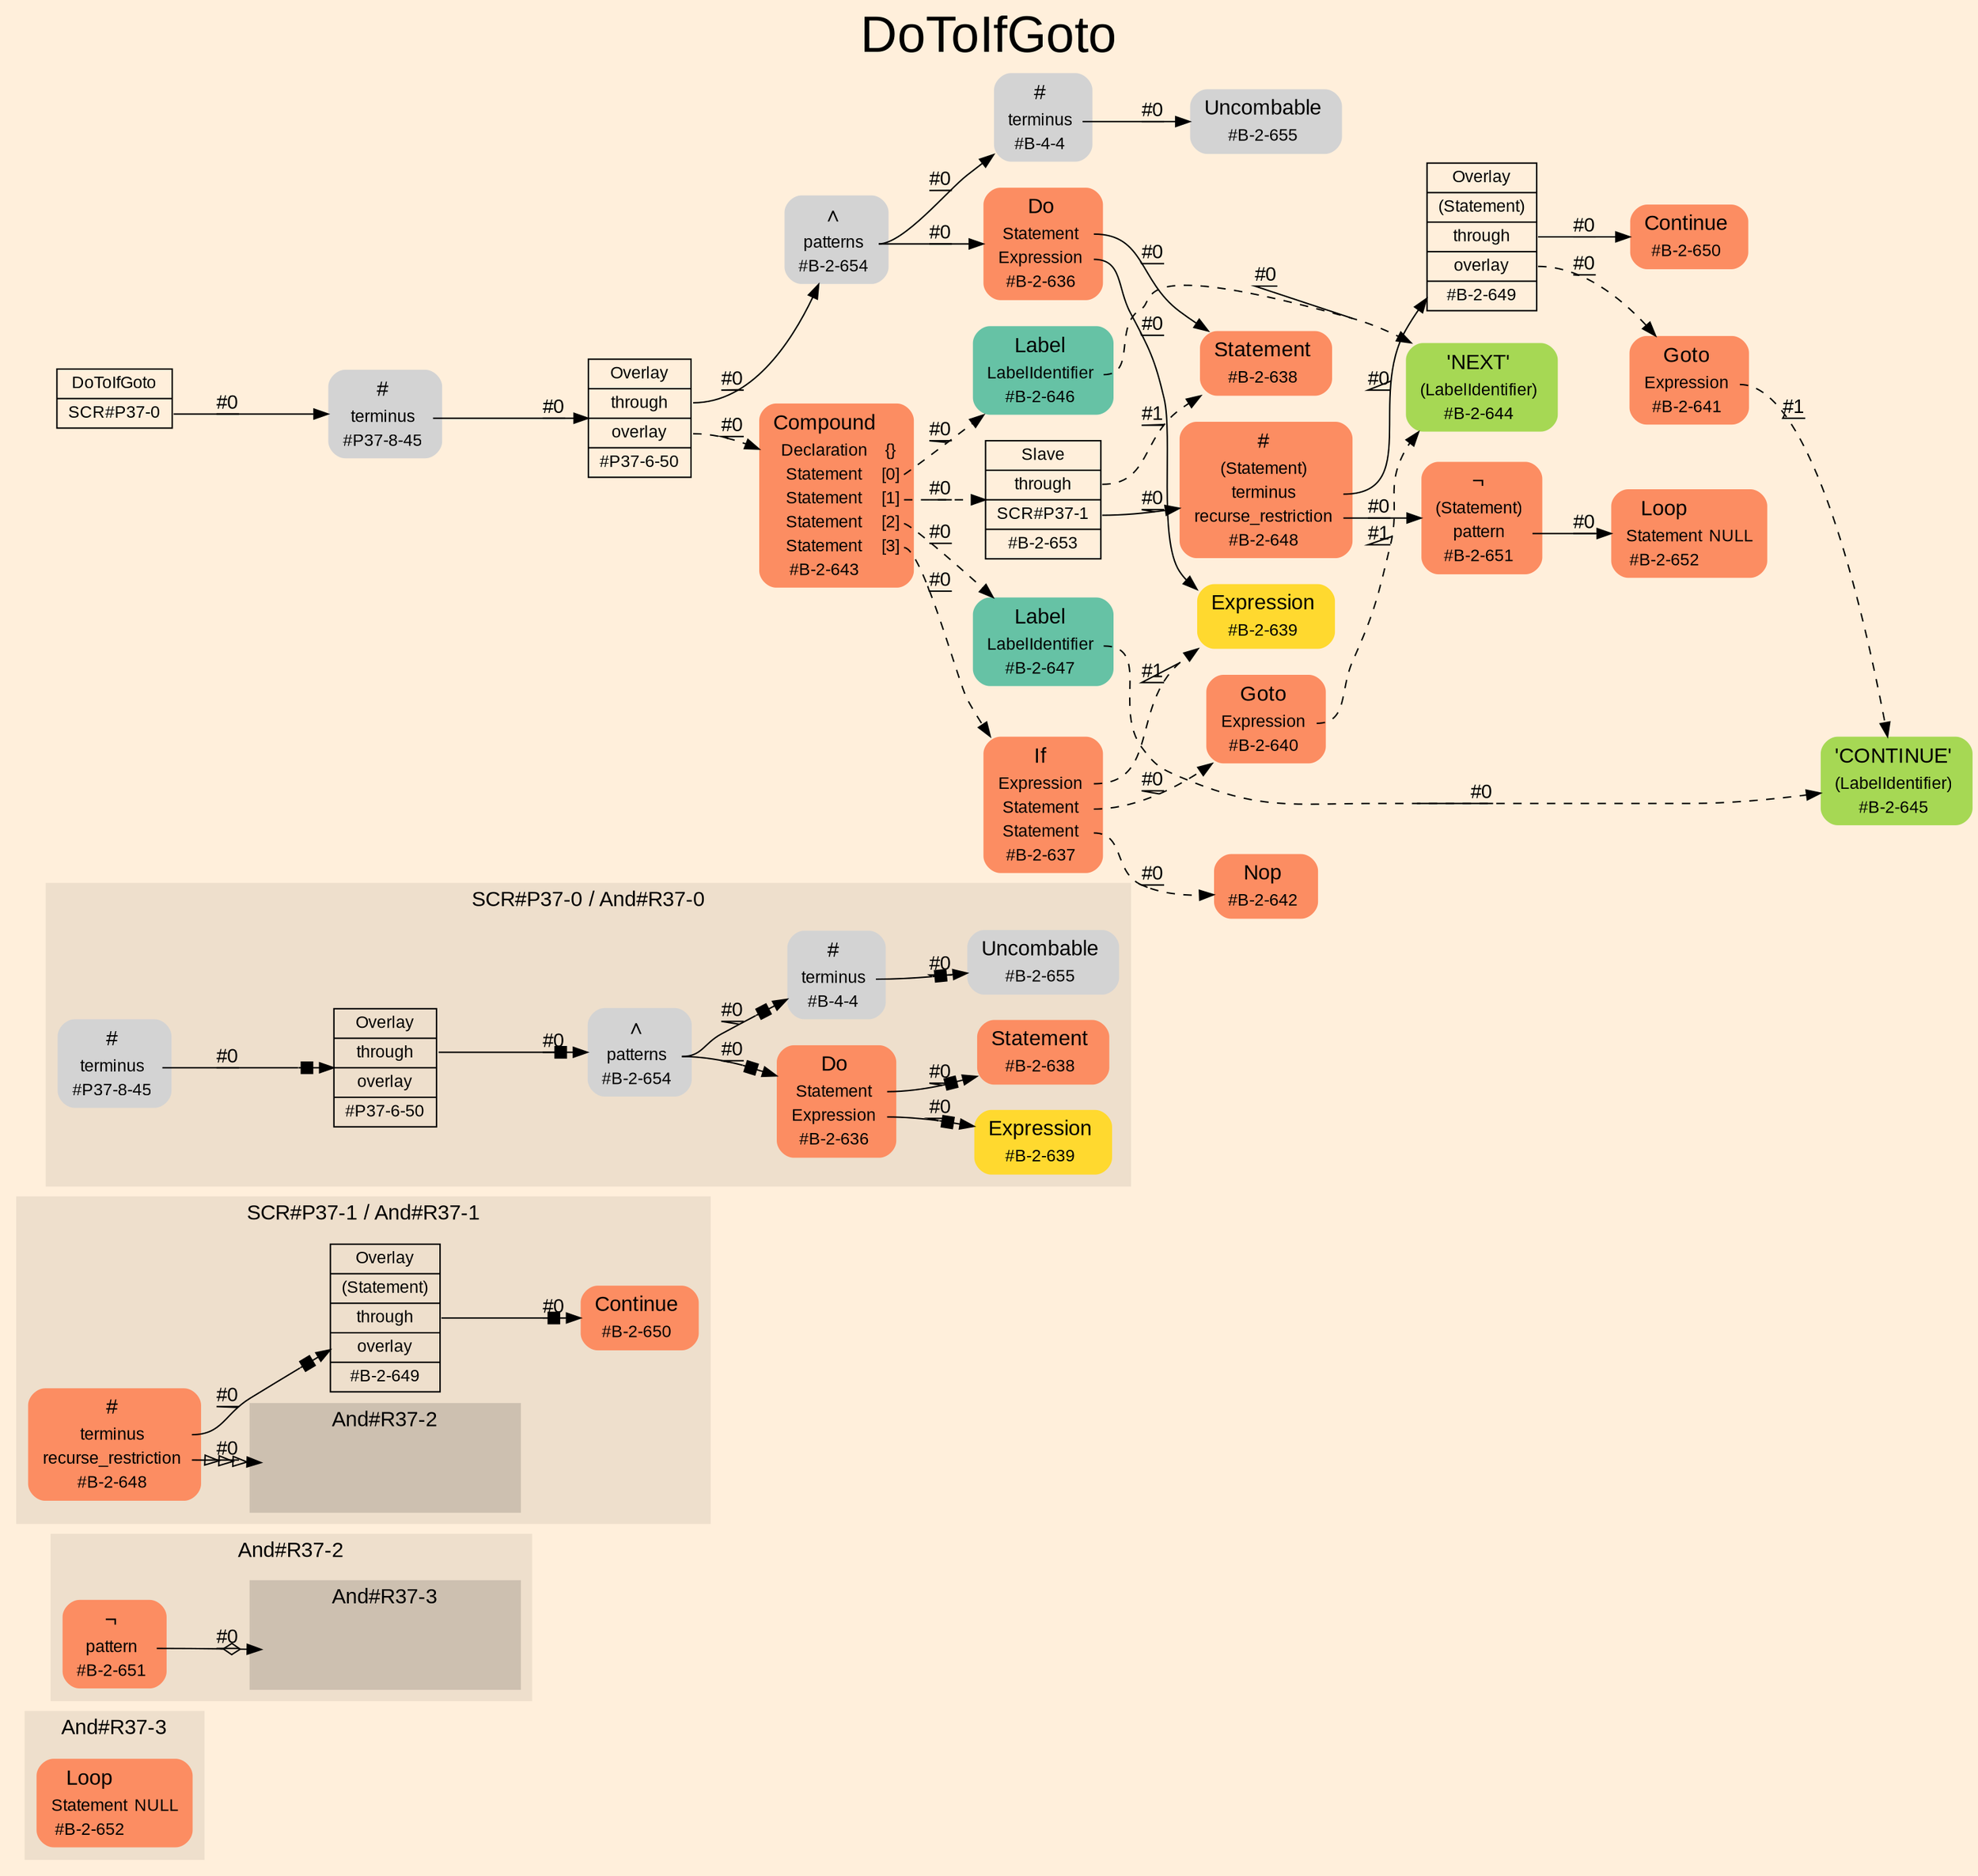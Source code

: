 digraph "DoToIfGoto" {
label = "DoToIfGoto"
labelloc = t
fontsize = "36"
graph [
    rankdir = "LR"
    ranksep = 0.3
    bgcolor = antiquewhite1
    color = black
    fontcolor = black
    fontname = "Arial"
];
node [
    fontname = "Arial"
];
edge [
    fontname = "Arial"
];

// -------------------- figure And#R37-3 --------------------
subgraph "clusterAnd#R37-3" {
    label = "And#R37-3"
    style = "filled"
    color = antiquewhite2
    fontsize = "15"
    "And#R37-3[#B-2-652]" [
        shape = "plaintext"
        fillcolor = "/set28/2"
        label = <<TABLE BORDER="0" CELLBORDER="0" CELLSPACING="0">
         <TR><TD><FONT POINT-SIZE="15.0">Loop</FONT></TD><TD></TD></TR>
         <TR><TD>Statement</TD><TD PORT="port0">NULL</TD></TR>
         <TR><TD>#B-2-652</TD><TD PORT="port1"></TD></TR>
        </TABLE>>
        style = "rounded,filled"
        fontsize = "12"
    ];
    
}


// -------------------- figure And#R37-2 --------------------
subgraph "clusterAnd#R37-2" {
    label = "And#R37-2"
    style = "filled"
    color = antiquewhite2
    fontsize = "15"
    "And#R37-2[#B-2-651]" [
        shape = "plaintext"
        fillcolor = "/set28/2"
        label = <<TABLE BORDER="0" CELLBORDER="0" CELLSPACING="0">
         <TR><TD><FONT POINT-SIZE="15.0">¬</FONT></TD><TD></TD></TR>
         <TR><TD>pattern</TD><TD PORT="port0"></TD></TR>
         <TR><TD>#B-2-651</TD><TD PORT="port1"></TD></TR>
        </TABLE>>
        style = "rounded,filled"
        fontsize = "12"
    ];
    
    subgraph "clusterAnd#R37-2[And#R37-3]" {
        label = "And#R37-3"
        style = "filled"
        color = antiquewhite3
        fontsize = "15"
        "#0->And#R37-2[#B-2-652]" [
            shape = "none"
            style = "invisible"
        ];
        
    }
    
}


// -------------------- figure And#R37-1 --------------------
subgraph "clusterAnd#R37-1" {
    label = "SCR#P37-1 / And#R37-1"
    style = "filled"
    color = antiquewhite2
    fontsize = "15"
    "And#R37-1[#B-2-648]" [
        shape = "plaintext"
        fillcolor = "/set28/2"
        label = <<TABLE BORDER="0" CELLBORDER="0" CELLSPACING="0">
         <TR><TD><FONT POINT-SIZE="15.0">#</FONT></TD><TD></TD></TR>
         <TR><TD>terminus</TD><TD PORT="port0"></TD></TR>
         <TR><TD>recurse_restriction</TD><TD PORT="port1"></TD></TR>
         <TR><TD>#B-2-648</TD><TD PORT="port2"></TD></TR>
        </TABLE>>
        style = "rounded,filled"
        fontsize = "12"
    ];
    
    "And#R37-1[#B-2-649]" [
        shape = "record"
        fillcolor = antiquewhite2
        label = "<fixed> Overlay | <port0> (Statement) | <port1> through | <port2> overlay | <port3> #B-2-649"
        style = "filled"
        fontsize = "12"
        color = black
        fontcolor = black
    ];
    
    "And#R37-1[#B-2-650]" [
        shape = "plaintext"
        fillcolor = "/set28/2"
        label = <<TABLE BORDER="0" CELLBORDER="0" CELLSPACING="0">
         <TR><TD><FONT POINT-SIZE="15.0">Continue</FONT></TD><TD></TD></TR>
         <TR><TD>#B-2-650</TD><TD PORT="port0"></TD></TR>
        </TABLE>>
        style = "rounded,filled"
        fontsize = "12"
    ];
    
    subgraph "clusterAnd#R37-1[And#R37-2]" {
        label = "And#R37-2"
        style = "filled"
        color = antiquewhite3
        fontsize = "15"
        "#0->And#R37-1[#B-2-651]" [
            shape = "none"
            style = "invisible"
        ];
        
    }
    
}


// -------------------- figure And#R37-0 --------------------
subgraph "clusterAnd#R37-0" {
    label = "SCR#P37-0 / And#R37-0"
    style = "filled"
    color = antiquewhite2
    fontsize = "15"
    "And#R37-0[#B-2-636]" [
        shape = "plaintext"
        fillcolor = "/set28/2"
        label = <<TABLE BORDER="0" CELLBORDER="0" CELLSPACING="0">
         <TR><TD><FONT POINT-SIZE="15.0">Do</FONT></TD><TD></TD></TR>
         <TR><TD>Statement</TD><TD PORT="port0"></TD></TR>
         <TR><TD>Expression</TD><TD PORT="port1"></TD></TR>
         <TR><TD>#B-2-636</TD><TD PORT="port2"></TD></TR>
        </TABLE>>
        style = "rounded,filled"
        fontsize = "12"
    ];
    
    "And#R37-0[#B-2-638]" [
        shape = "plaintext"
        fillcolor = "/set28/2"
        label = <<TABLE BORDER="0" CELLBORDER="0" CELLSPACING="0">
         <TR><TD><FONT POINT-SIZE="15.0">Statement</FONT></TD><TD></TD></TR>
         <TR><TD>#B-2-638</TD><TD PORT="port0"></TD></TR>
        </TABLE>>
        style = "rounded,filled"
        fontsize = "12"
    ];
    
    "And#R37-0[#B-2-639]" [
        shape = "plaintext"
        fillcolor = "/set28/6"
        label = <<TABLE BORDER="0" CELLBORDER="0" CELLSPACING="0">
         <TR><TD><FONT POINT-SIZE="15.0">Expression</FONT></TD><TD></TD></TR>
         <TR><TD>#B-2-639</TD><TD PORT="port0"></TD></TR>
        </TABLE>>
        style = "rounded,filled"
        fontsize = "12"
    ];
    
    "And#R37-0[#B-2-654]" [
        shape = "plaintext"
        label = <<TABLE BORDER="0" CELLBORDER="0" CELLSPACING="0">
         <TR><TD><FONT POINT-SIZE="15.0">∧</FONT></TD><TD></TD></TR>
         <TR><TD>patterns</TD><TD PORT="port0"></TD></TR>
         <TR><TD>#B-2-654</TD><TD PORT="port1"></TD></TR>
        </TABLE>>
        style = "rounded,filled"
        fontsize = "12"
    ];
    
    "And#R37-0[#B-4-4]" [
        shape = "plaintext"
        label = <<TABLE BORDER="0" CELLBORDER="0" CELLSPACING="0">
         <TR><TD><FONT POINT-SIZE="15.0">#</FONT></TD><TD></TD></TR>
         <TR><TD>terminus</TD><TD PORT="port0"></TD></TR>
         <TR><TD>#B-4-4</TD><TD PORT="port1"></TD></TR>
        </TABLE>>
        style = "rounded,filled"
        fontsize = "12"
    ];
    
    "And#R37-0[#B-2-655]" [
        shape = "plaintext"
        label = <<TABLE BORDER="0" CELLBORDER="0" CELLSPACING="0">
         <TR><TD><FONT POINT-SIZE="15.0">Uncombable</FONT></TD><TD></TD></TR>
         <TR><TD>#B-2-655</TD><TD PORT="port0"></TD></TR>
        </TABLE>>
        style = "rounded,filled"
        fontsize = "12"
    ];
    
    "And#R37-0[#P37-6-50]" [
        shape = "record"
        fillcolor = antiquewhite2
        label = "<fixed> Overlay | <port0> through | <port1> overlay | <port2> #P37-6-50"
        style = "filled"
        fontsize = "12"
        color = black
        fontcolor = black
    ];
    
    "And#R37-0[#P37-8-45]" [
        shape = "plaintext"
        label = <<TABLE BORDER="0" CELLBORDER="0" CELLSPACING="0">
         <TR><TD><FONT POINT-SIZE="15.0">#</FONT></TD><TD></TD></TR>
         <TR><TD>terminus</TD><TD PORT="port0"></TD></TR>
         <TR><TD>#P37-8-45</TD><TD PORT="port1"></TD></TR>
        </TABLE>>
        style = "rounded,filled"
        fontsize = "12"
    ];
    
}


// -------------------- transformation figure --------------------
"CR#P37-0" [
    shape = "record"
    fillcolor = antiquewhite1
    label = "<fixed> DoToIfGoto | <port0> SCR#P37-0"
    style = "filled"
    fontsize = "12"
    color = black
    fontcolor = black
];

"#P37-8-45" [
    shape = "plaintext"
    label = <<TABLE BORDER="0" CELLBORDER="0" CELLSPACING="0">
     <TR><TD><FONT POINT-SIZE="15.0">#</FONT></TD><TD></TD></TR>
     <TR><TD>terminus</TD><TD PORT="port0"></TD></TR>
     <TR><TD>#P37-8-45</TD><TD PORT="port1"></TD></TR>
    </TABLE>>
    style = "rounded,filled"
    fontsize = "12"
];

"#P37-6-50" [
    shape = "record"
    fillcolor = antiquewhite1
    label = "<fixed> Overlay | <port0> through | <port1> overlay | <port2> #P37-6-50"
    style = "filled"
    fontsize = "12"
    color = black
    fontcolor = black
];

"#B-2-654" [
    shape = "plaintext"
    label = <<TABLE BORDER="0" CELLBORDER="0" CELLSPACING="0">
     <TR><TD><FONT POINT-SIZE="15.0">∧</FONT></TD><TD></TD></TR>
     <TR><TD>patterns</TD><TD PORT="port0"></TD></TR>
     <TR><TD>#B-2-654</TD><TD PORT="port1"></TD></TR>
    </TABLE>>
    style = "rounded,filled"
    fontsize = "12"
];

"#B-2-636" [
    shape = "plaintext"
    fillcolor = "/set28/2"
    label = <<TABLE BORDER="0" CELLBORDER="0" CELLSPACING="0">
     <TR><TD><FONT POINT-SIZE="15.0">Do</FONT></TD><TD></TD></TR>
     <TR><TD>Statement</TD><TD PORT="port0"></TD></TR>
     <TR><TD>Expression</TD><TD PORT="port1"></TD></TR>
     <TR><TD>#B-2-636</TD><TD PORT="port2"></TD></TR>
    </TABLE>>
    style = "rounded,filled"
    fontsize = "12"
];

"#B-2-638" [
    shape = "plaintext"
    fillcolor = "/set28/2"
    label = <<TABLE BORDER="0" CELLBORDER="0" CELLSPACING="0">
     <TR><TD><FONT POINT-SIZE="15.0">Statement</FONT></TD><TD></TD></TR>
     <TR><TD>#B-2-638</TD><TD PORT="port0"></TD></TR>
    </TABLE>>
    style = "rounded,filled"
    fontsize = "12"
];

"#B-2-639" [
    shape = "plaintext"
    fillcolor = "/set28/6"
    label = <<TABLE BORDER="0" CELLBORDER="0" CELLSPACING="0">
     <TR><TD><FONT POINT-SIZE="15.0">Expression</FONT></TD><TD></TD></TR>
     <TR><TD>#B-2-639</TD><TD PORT="port0"></TD></TR>
    </TABLE>>
    style = "rounded,filled"
    fontsize = "12"
];

"#B-4-4" [
    shape = "plaintext"
    label = <<TABLE BORDER="0" CELLBORDER="0" CELLSPACING="0">
     <TR><TD><FONT POINT-SIZE="15.0">#</FONT></TD><TD></TD></TR>
     <TR><TD>terminus</TD><TD PORT="port0"></TD></TR>
     <TR><TD>#B-4-4</TD><TD PORT="port1"></TD></TR>
    </TABLE>>
    style = "rounded,filled"
    fontsize = "12"
];

"#B-2-655" [
    shape = "plaintext"
    label = <<TABLE BORDER="0" CELLBORDER="0" CELLSPACING="0">
     <TR><TD><FONT POINT-SIZE="15.0">Uncombable</FONT></TD><TD></TD></TR>
     <TR><TD>#B-2-655</TD><TD PORT="port0"></TD></TR>
    </TABLE>>
    style = "rounded,filled"
    fontsize = "12"
];

"#B-2-643" [
    shape = "plaintext"
    fillcolor = "/set28/2"
    label = <<TABLE BORDER="0" CELLBORDER="0" CELLSPACING="0">
     <TR><TD><FONT POINT-SIZE="15.0">Compound</FONT></TD><TD></TD></TR>
     <TR><TD>Declaration</TD><TD PORT="port0">{}</TD></TR>
     <TR><TD>Statement</TD><TD PORT="port1">[0]</TD></TR>
     <TR><TD>Statement</TD><TD PORT="port2">[1]</TD></TR>
     <TR><TD>Statement</TD><TD PORT="port3">[2]</TD></TR>
     <TR><TD>Statement</TD><TD PORT="port4">[3]</TD></TR>
     <TR><TD>#B-2-643</TD><TD PORT="port5"></TD></TR>
    </TABLE>>
    style = "rounded,filled"
    fontsize = "12"
];

"#B-2-646" [
    shape = "plaintext"
    fillcolor = "/set28/1"
    label = <<TABLE BORDER="0" CELLBORDER="0" CELLSPACING="0">
     <TR><TD><FONT POINT-SIZE="15.0">Label</FONT></TD><TD></TD></TR>
     <TR><TD>LabelIdentifier</TD><TD PORT="port0"></TD></TR>
     <TR><TD>#B-2-646</TD><TD PORT="port1"></TD></TR>
    </TABLE>>
    style = "rounded,filled"
    fontsize = "12"
];

"#B-2-644" [
    shape = "plaintext"
    fillcolor = "/set28/5"
    label = <<TABLE BORDER="0" CELLBORDER="0" CELLSPACING="0">
     <TR><TD><FONT POINT-SIZE="15.0">'NEXT'</FONT></TD><TD></TD></TR>
     <TR><TD>(LabelIdentifier)</TD><TD PORT="port0"></TD></TR>
     <TR><TD>#B-2-644</TD><TD PORT="port1"></TD></TR>
    </TABLE>>
    style = "rounded,filled"
    fontsize = "12"
];

"#B-2-653" [
    shape = "record"
    fillcolor = antiquewhite1
    label = "<fixed> Slave | <port0> through | <port1> SCR#P37-1 | <port2> #B-2-653"
    style = "filled"
    fontsize = "12"
    color = black
    fontcolor = black
];

"#B-2-648" [
    shape = "plaintext"
    fillcolor = "/set28/2"
    label = <<TABLE BORDER="0" CELLBORDER="0" CELLSPACING="0">
     <TR><TD><FONT POINT-SIZE="15.0">#</FONT></TD><TD></TD></TR>
     <TR><TD>(Statement)</TD><TD PORT="port0"></TD></TR>
     <TR><TD>terminus</TD><TD PORT="port1"></TD></TR>
     <TR><TD>recurse_restriction</TD><TD PORT="port2"></TD></TR>
     <TR><TD>#B-2-648</TD><TD PORT="port3"></TD></TR>
    </TABLE>>
    style = "rounded,filled"
    fontsize = "12"
];

"#B-2-649" [
    shape = "record"
    fillcolor = antiquewhite1
    label = "<fixed> Overlay | <port0> (Statement) | <port1> through | <port2> overlay | <port3> #B-2-649"
    style = "filled"
    fontsize = "12"
    color = black
    fontcolor = black
];

"#B-2-650" [
    shape = "plaintext"
    fillcolor = "/set28/2"
    label = <<TABLE BORDER="0" CELLBORDER="0" CELLSPACING="0">
     <TR><TD><FONT POINT-SIZE="15.0">Continue</FONT></TD><TD></TD></TR>
     <TR><TD>#B-2-650</TD><TD PORT="port0"></TD></TR>
    </TABLE>>
    style = "rounded,filled"
    fontsize = "12"
];

"#B-2-641" [
    shape = "plaintext"
    fillcolor = "/set28/2"
    label = <<TABLE BORDER="0" CELLBORDER="0" CELLSPACING="0">
     <TR><TD><FONT POINT-SIZE="15.0">Goto</FONT></TD><TD></TD></TR>
     <TR><TD>Expression</TD><TD PORT="port0"></TD></TR>
     <TR><TD>#B-2-641</TD><TD PORT="port1"></TD></TR>
    </TABLE>>
    style = "rounded,filled"
    fontsize = "12"
];

"#B-2-645" [
    shape = "plaintext"
    fillcolor = "/set28/5"
    label = <<TABLE BORDER="0" CELLBORDER="0" CELLSPACING="0">
     <TR><TD><FONT POINT-SIZE="15.0">'CONTINUE'</FONT></TD><TD></TD></TR>
     <TR><TD>(LabelIdentifier)</TD><TD PORT="port0"></TD></TR>
     <TR><TD>#B-2-645</TD><TD PORT="port1"></TD></TR>
    </TABLE>>
    style = "rounded,filled"
    fontsize = "12"
];

"#B-2-651" [
    shape = "plaintext"
    fillcolor = "/set28/2"
    label = <<TABLE BORDER="0" CELLBORDER="0" CELLSPACING="0">
     <TR><TD><FONT POINT-SIZE="15.0">¬</FONT></TD><TD></TD></TR>
     <TR><TD>(Statement)</TD><TD PORT="port0"></TD></TR>
     <TR><TD>pattern</TD><TD PORT="port1"></TD></TR>
     <TR><TD>#B-2-651</TD><TD PORT="port2"></TD></TR>
    </TABLE>>
    style = "rounded,filled"
    fontsize = "12"
];

"#B-2-652" [
    shape = "plaintext"
    fillcolor = "/set28/2"
    label = <<TABLE BORDER="0" CELLBORDER="0" CELLSPACING="0">
     <TR><TD><FONT POINT-SIZE="15.0">Loop</FONT></TD><TD></TD></TR>
     <TR><TD>Statement</TD><TD PORT="port0">NULL</TD></TR>
     <TR><TD>#B-2-652</TD><TD PORT="port1"></TD></TR>
    </TABLE>>
    style = "rounded,filled"
    fontsize = "12"
];

"#B-2-647" [
    shape = "plaintext"
    fillcolor = "/set28/1"
    label = <<TABLE BORDER="0" CELLBORDER="0" CELLSPACING="0">
     <TR><TD><FONT POINT-SIZE="15.0">Label</FONT></TD><TD></TD></TR>
     <TR><TD>LabelIdentifier</TD><TD PORT="port0"></TD></TR>
     <TR><TD>#B-2-647</TD><TD PORT="port1"></TD></TR>
    </TABLE>>
    style = "rounded,filled"
    fontsize = "12"
];

"#B-2-637" [
    shape = "plaintext"
    fillcolor = "/set28/2"
    label = <<TABLE BORDER="0" CELLBORDER="0" CELLSPACING="0">
     <TR><TD><FONT POINT-SIZE="15.0">If</FONT></TD><TD></TD></TR>
     <TR><TD>Expression</TD><TD PORT="port0"></TD></TR>
     <TR><TD>Statement</TD><TD PORT="port1"></TD></TR>
     <TR><TD>Statement</TD><TD PORT="port2"></TD></TR>
     <TR><TD>#B-2-637</TD><TD PORT="port3"></TD></TR>
    </TABLE>>
    style = "rounded,filled"
    fontsize = "12"
];

"#B-2-640" [
    shape = "plaintext"
    fillcolor = "/set28/2"
    label = <<TABLE BORDER="0" CELLBORDER="0" CELLSPACING="0">
     <TR><TD><FONT POINT-SIZE="15.0">Goto</FONT></TD><TD></TD></TR>
     <TR><TD>Expression</TD><TD PORT="port0"></TD></TR>
     <TR><TD>#B-2-640</TD><TD PORT="port1"></TD></TR>
    </TABLE>>
    style = "rounded,filled"
    fontsize = "12"
];

"#B-2-642" [
    shape = "plaintext"
    fillcolor = "/set28/2"
    label = <<TABLE BORDER="0" CELLBORDER="0" CELLSPACING="0">
     <TR><TD><FONT POINT-SIZE="15.0">Nop</FONT></TD><TD></TD></TR>
     <TR><TD>#B-2-642</TD><TD PORT="port0"></TD></TR>
    </TABLE>>
    style = "rounded,filled"
    fontsize = "12"
];


// -------------------- links --------------------
// links for block CR#P37-0
"CR#P37-0":port0 -> "#P37-8-45" [
    label = "#0"
    decorate = true
    color = black
    fontcolor = black
];

// links for block #P37-8-45
"#P37-8-45":port0 -> "#P37-6-50" [
    label = "#0"
    decorate = true
    color = black
    fontcolor = black
];

// links for block #P37-6-50
"#P37-6-50":port0 -> "#B-2-654" [
    label = "#0"
    decorate = true
    color = black
    fontcolor = black
];

"#P37-6-50":port1 -> "#B-2-643" [
    style="dashed"
    label = "#0"
    decorate = true
    color = black
    fontcolor = black
];

// links for block #B-2-654
"#B-2-654":port0 -> "#B-2-636" [
    label = "#0"
    decorate = true
    color = black
    fontcolor = black
];

"#B-2-654":port0 -> "#B-4-4" [
    label = "#0"
    decorate = true
    color = black
    fontcolor = black
];

// links for block #B-2-636
"#B-2-636":port0 -> "#B-2-638" [
    label = "#0"
    decorate = true
    color = black
    fontcolor = black
];

"#B-2-636":port1 -> "#B-2-639" [
    label = "#0"
    decorate = true
    color = black
    fontcolor = black
];

// links for block #B-2-638
// links for block #B-2-639
// links for block #B-4-4
"#B-4-4":port0 -> "#B-2-655" [
    label = "#0"
    decorate = true
    color = black
    fontcolor = black
];

// links for block #B-2-655
// links for block #B-2-643
"#B-2-643":port1 -> "#B-2-646" [
    style="dashed"
    label = "#0"
    decorate = true
    color = black
    fontcolor = black
];

"#B-2-643":port2 -> "#B-2-653" [
    style="dashed"
    label = "#0"
    decorate = true
    color = black
    fontcolor = black
];

"#B-2-643":port3 -> "#B-2-647" [
    style="dashed"
    label = "#0"
    decorate = true
    color = black
    fontcolor = black
];

"#B-2-643":port4 -> "#B-2-637" [
    style="dashed"
    label = "#0"
    decorate = true
    color = black
    fontcolor = black
];

// links for block #B-2-646
"#B-2-646":port0 -> "#B-2-644" [
    style="dashed"
    label = "#0"
    decorate = true
    color = black
    fontcolor = black
];

// links for block #B-2-644
// links for block #B-2-653
"#B-2-653":port0 -> "#B-2-638" [
    style="dashed"
    label = "#1"
    decorate = true
    color = black
    fontcolor = black
];

"#B-2-653":port1 -> "#B-2-648" [
    label = "#0"
    decorate = true
    color = black
    fontcolor = black
];

// links for block #B-2-648
"#B-2-648":port1 -> "#B-2-649" [
    label = "#0"
    decorate = true
    color = black
    fontcolor = black
];

"#B-2-648":port2 -> "#B-2-651" [
    label = "#0"
    decorate = true
    color = black
    fontcolor = black
];

// links for block #B-2-649
"#B-2-649":port1 -> "#B-2-650" [
    label = "#0"
    decorate = true
    color = black
    fontcolor = black
];

"#B-2-649":port2 -> "#B-2-641" [
    style="dashed"
    label = "#0"
    decorate = true
    color = black
    fontcolor = black
];

// links for block #B-2-650
// links for block #B-2-641
"#B-2-641":port0 -> "#B-2-645" [
    style="dashed"
    label = "#1"
    decorate = true
    color = black
    fontcolor = black
];

// links for block #B-2-645
// links for block #B-2-651
"#B-2-651":port1 -> "#B-2-652" [
    label = "#0"
    decorate = true
    color = black
    fontcolor = black
];

// links for block #B-2-652
// links for block #B-2-647
"#B-2-647":port0 -> "#B-2-645" [
    style="dashed"
    label = "#0"
    decorate = true
    color = black
    fontcolor = black
];

// links for block #B-2-637
"#B-2-637":port0 -> "#B-2-639" [
    style="dashed"
    label = "#1"
    decorate = true
    color = black
    fontcolor = black
];

"#B-2-637":port1 -> "#B-2-640" [
    style="dashed"
    label = "#0"
    decorate = true
    color = black
    fontcolor = black
];

"#B-2-637":port2 -> "#B-2-642" [
    style="dashed"
    label = "#0"
    decorate = true
    color = black
    fontcolor = black
];

// links for block #B-2-640
"#B-2-640":port0 -> "#B-2-644" [
    style="dashed"
    label = "#1"
    decorate = true
    color = black
    fontcolor = black
];

// links for block #B-2-642
// links for block And#R37-0[#B-2-636]
"And#R37-0[#B-2-636]":port0 -> "And#R37-0[#B-2-638]" [
    arrowhead="normalnonebox"
    label = "#0"
    decorate = true
    color = black
    fontcolor = black
];

"And#R37-0[#B-2-636]":port1 -> "And#R37-0[#B-2-639]" [
    arrowhead="normalnonebox"
    label = "#0"
    decorate = true
    color = black
    fontcolor = black
];

// links for block And#R37-0[#B-2-638]
// links for block And#R37-0[#B-2-639]
// links for block And#R37-0[#B-2-654]
"And#R37-0[#B-2-654]":port0 -> "And#R37-0[#B-2-636]" [
    arrowhead="normalnonebox"
    label = "#0"
    decorate = true
    color = black
    fontcolor = black
];

"And#R37-0[#B-2-654]":port0 -> "And#R37-0[#B-4-4]" [
    arrowhead="normalnonebox"
    label = "#0"
    decorate = true
    color = black
    fontcolor = black
];

// links for block And#R37-0[#B-4-4]
"And#R37-0[#B-4-4]":port0 -> "And#R37-0[#B-2-655]" [
    arrowhead="normalnonebox"
    label = "#0"
    decorate = true
    color = black
    fontcolor = black
];

// links for block And#R37-0[#B-2-655]
// links for block And#R37-0[#P37-6-50]
"And#R37-0[#P37-6-50]":port0 -> "And#R37-0[#B-2-654]" [
    arrowhead="normalnonebox"
    label = "#0"
    decorate = true
    color = black
    fontcolor = black
];

// links for block And#R37-0[#P37-8-45]
"And#R37-0[#P37-8-45]":port0 -> "And#R37-0[#P37-6-50]" [
    arrowhead="normalnonebox"
    label = "#0"
    decorate = true
    color = black
    fontcolor = black
];

// links for block And#R37-1[#B-2-648]
"And#R37-1[#B-2-648]":port0 -> "And#R37-1[#B-2-649]" [
    arrowhead="normalnonebox"
    label = "#0"
    decorate = true
    color = black
    fontcolor = black
];

"And#R37-1[#B-2-648]":port1 -> "#0->And#R37-1[#B-2-651]" [
    arrowhead="normalonormalonormalonormal"
    label = "#0"
    decorate = true
    color = black
    fontcolor = black
];

// links for block And#R37-1[#B-2-649]
"And#R37-1[#B-2-649]":port1 -> "And#R37-1[#B-2-650]" [
    arrowhead="normalnonebox"
    label = "#0"
    decorate = true
    color = black
    fontcolor = black
];

// links for block And#R37-1[#B-2-650]
// links for block #0->And#R37-1[#B-2-651]
// links for block And#R37-2[#B-2-651]
"And#R37-2[#B-2-651]":port0 -> "#0->And#R37-2[#B-2-652]" [
    arrowhead="normalnoneodiamond"
    label = "#0"
    decorate = true
    color = black
    fontcolor = black
];

// links for block #0->And#R37-2[#B-2-652]
// links for block And#R37-3[#B-2-652]
}
